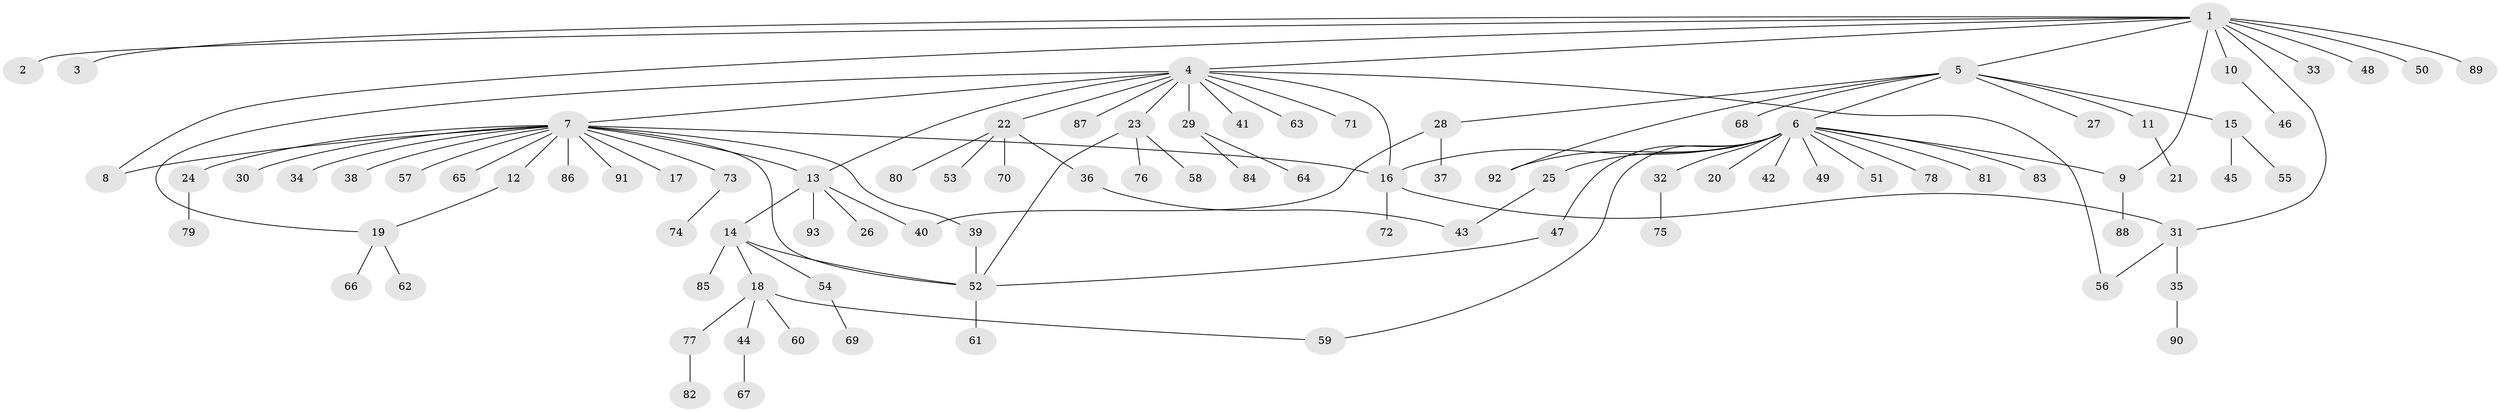 // Generated by graph-tools (version 1.1) at 2025/01/03/09/25 03:01:52]
// undirected, 93 vertices, 108 edges
graph export_dot {
graph [start="1"]
  node [color=gray90,style=filled];
  1;
  2;
  3;
  4;
  5;
  6;
  7;
  8;
  9;
  10;
  11;
  12;
  13;
  14;
  15;
  16;
  17;
  18;
  19;
  20;
  21;
  22;
  23;
  24;
  25;
  26;
  27;
  28;
  29;
  30;
  31;
  32;
  33;
  34;
  35;
  36;
  37;
  38;
  39;
  40;
  41;
  42;
  43;
  44;
  45;
  46;
  47;
  48;
  49;
  50;
  51;
  52;
  53;
  54;
  55;
  56;
  57;
  58;
  59;
  60;
  61;
  62;
  63;
  64;
  65;
  66;
  67;
  68;
  69;
  70;
  71;
  72;
  73;
  74;
  75;
  76;
  77;
  78;
  79;
  80;
  81;
  82;
  83;
  84;
  85;
  86;
  87;
  88;
  89;
  90;
  91;
  92;
  93;
  1 -- 2;
  1 -- 3;
  1 -- 4;
  1 -- 5;
  1 -- 8;
  1 -- 9;
  1 -- 10;
  1 -- 31;
  1 -- 33;
  1 -- 48;
  1 -- 50;
  1 -- 89;
  4 -- 7;
  4 -- 13;
  4 -- 16;
  4 -- 19;
  4 -- 22;
  4 -- 23;
  4 -- 29;
  4 -- 41;
  4 -- 56;
  4 -- 63;
  4 -- 71;
  4 -- 87;
  5 -- 6;
  5 -- 11;
  5 -- 15;
  5 -- 27;
  5 -- 28;
  5 -- 68;
  5 -- 92;
  6 -- 9;
  6 -- 16;
  6 -- 20;
  6 -- 25;
  6 -- 32;
  6 -- 42;
  6 -- 47;
  6 -- 49;
  6 -- 51;
  6 -- 59;
  6 -- 78;
  6 -- 81;
  6 -- 83;
  6 -- 92;
  7 -- 8;
  7 -- 12;
  7 -- 13;
  7 -- 16;
  7 -- 17;
  7 -- 24;
  7 -- 30;
  7 -- 34;
  7 -- 38;
  7 -- 39;
  7 -- 52;
  7 -- 57;
  7 -- 65;
  7 -- 73;
  7 -- 86;
  7 -- 91;
  9 -- 88;
  10 -- 46;
  11 -- 21;
  12 -- 19;
  13 -- 14;
  13 -- 26;
  13 -- 40;
  13 -- 93;
  14 -- 18;
  14 -- 52;
  14 -- 54;
  14 -- 85;
  15 -- 45;
  15 -- 55;
  16 -- 31;
  16 -- 72;
  18 -- 44;
  18 -- 59;
  18 -- 60;
  18 -- 77;
  19 -- 62;
  19 -- 66;
  22 -- 36;
  22 -- 53;
  22 -- 70;
  22 -- 80;
  23 -- 52;
  23 -- 58;
  23 -- 76;
  24 -- 79;
  25 -- 43;
  28 -- 37;
  28 -- 40;
  29 -- 64;
  29 -- 84;
  31 -- 35;
  31 -- 56;
  32 -- 75;
  35 -- 90;
  36 -- 43;
  39 -- 52;
  44 -- 67;
  47 -- 52;
  52 -- 61;
  54 -- 69;
  73 -- 74;
  77 -- 82;
}
